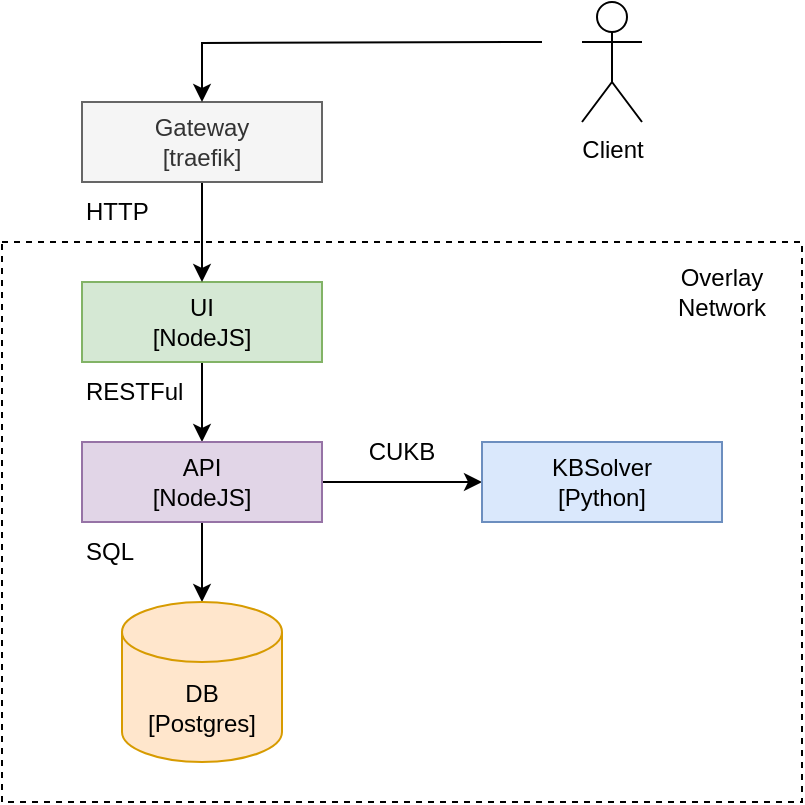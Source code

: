 <mxfile version="15.7.3" type="device"><diagram id="6JXzGlSl-yBIFfZEVAtx" name="Страница 1"><mxGraphModel dx="1102" dy="1025" grid="1" gridSize="10" guides="1" tooltips="1" connect="1" arrows="1" fold="1" page="1" pageScale="1" pageWidth="1169" pageHeight="827" math="0" shadow="0"><root><mxCell id="0"/><mxCell id="1" parent="0"/><mxCell id="TERnbgwKUcECstIvopAQ-11" value="" style="rounded=0;whiteSpace=wrap;html=1;fillColor=none;dashed=1;" vertex="1" parent="1"><mxGeometry x="200" y="180" width="400" height="280" as="geometry"/></mxCell><mxCell id="TERnbgwKUcECstIvopAQ-6" style="edgeStyle=orthogonalEdgeStyle;rounded=0;orthogonalLoop=1;jettySize=auto;html=1;exitX=0.5;exitY=1;exitDx=0;exitDy=0;entryX=0.5;entryY=0;entryDx=0;entryDy=0;" edge="1" parent="1" source="TERnbgwKUcECstIvopAQ-1" target="TERnbgwKUcECstIvopAQ-2"><mxGeometry relative="1" as="geometry"/></mxCell><mxCell id="TERnbgwKUcECstIvopAQ-1" value="UI&lt;br&gt;[NodeJS]" style="rounded=0;whiteSpace=wrap;html=1;fillColor=#d5e8d4;strokeColor=#82b366;" vertex="1" parent="1"><mxGeometry x="240" y="200" width="120" height="40" as="geometry"/></mxCell><mxCell id="TERnbgwKUcECstIvopAQ-7" style="edgeStyle=orthogonalEdgeStyle;rounded=0;orthogonalLoop=1;jettySize=auto;html=1;exitX=0.5;exitY=1;exitDx=0;exitDy=0;entryX=0.5;entryY=0;entryDx=0;entryDy=0;entryPerimeter=0;" edge="1" parent="1" source="TERnbgwKUcECstIvopAQ-2" target="TERnbgwKUcECstIvopAQ-4"><mxGeometry relative="1" as="geometry"/></mxCell><mxCell id="TERnbgwKUcECstIvopAQ-8" style="edgeStyle=orthogonalEdgeStyle;rounded=0;orthogonalLoop=1;jettySize=auto;html=1;exitX=1;exitY=0.5;exitDx=0;exitDy=0;entryX=0;entryY=0.5;entryDx=0;entryDy=0;" edge="1" parent="1" source="TERnbgwKUcECstIvopAQ-2" target="TERnbgwKUcECstIvopAQ-3"><mxGeometry relative="1" as="geometry"/></mxCell><mxCell id="TERnbgwKUcECstIvopAQ-2" value="API&lt;br&gt;[NodeJS]" style="rounded=0;whiteSpace=wrap;html=1;fillColor=#e1d5e7;strokeColor=#9673a6;" vertex="1" parent="1"><mxGeometry x="240" y="280" width="120" height="40" as="geometry"/></mxCell><mxCell id="TERnbgwKUcECstIvopAQ-3" value="KBSolver&lt;br&gt;[Python]" style="rounded=0;whiteSpace=wrap;html=1;fillColor=#dae8fc;strokeColor=#6c8ebf;" vertex="1" parent="1"><mxGeometry x="440" y="280" width="120" height="40" as="geometry"/></mxCell><mxCell id="TERnbgwKUcECstIvopAQ-4" value="DB&lt;br&gt;[Postgres]" style="shape=cylinder3;whiteSpace=wrap;html=1;boundedLbl=1;backgroundOutline=1;size=15;fillColor=#ffe6cc;strokeColor=#d79b00;" vertex="1" parent="1"><mxGeometry x="260" y="360" width="80" height="80" as="geometry"/></mxCell><mxCell id="TERnbgwKUcECstIvopAQ-10" style="edgeStyle=orthogonalEdgeStyle;rounded=0;orthogonalLoop=1;jettySize=auto;html=1;exitX=0.5;exitY=1;exitDx=0;exitDy=0;entryX=0.5;entryY=0;entryDx=0;entryDy=0;" edge="1" parent="1" source="TERnbgwKUcECstIvopAQ-9" target="TERnbgwKUcECstIvopAQ-1"><mxGeometry relative="1" as="geometry"/></mxCell><mxCell id="TERnbgwKUcECstIvopAQ-9" value="Gateway&lt;br&gt;[traefik]" style="rounded=0;whiteSpace=wrap;html=1;fillColor=#f5f5f5;fontColor=#333333;strokeColor=#666666;" vertex="1" parent="1"><mxGeometry x="240" y="110" width="120" height="40" as="geometry"/></mxCell><mxCell id="TERnbgwKUcECstIvopAQ-14" style="edgeStyle=orthogonalEdgeStyle;rounded=0;orthogonalLoop=1;jettySize=auto;html=1;entryX=0.5;entryY=0;entryDx=0;entryDy=0;" edge="1" parent="1" target="TERnbgwKUcECstIvopAQ-9"><mxGeometry relative="1" as="geometry"><mxPoint x="470" y="80" as="sourcePoint"/></mxGeometry></mxCell><mxCell id="TERnbgwKUcECstIvopAQ-12" value="Client" style="shape=umlActor;verticalLabelPosition=bottom;verticalAlign=top;html=1;outlineConnect=0;fillColor=none;" vertex="1" parent="1"><mxGeometry x="490" y="60" width="30" height="60" as="geometry"/></mxCell><mxCell id="TERnbgwKUcECstIvopAQ-16" value="Overlay Network" style="text;html=1;strokeColor=none;fillColor=none;align=center;verticalAlign=middle;whiteSpace=wrap;rounded=0;" vertex="1" parent="1"><mxGeometry x="530" y="190" width="60" height="30" as="geometry"/></mxCell><mxCell id="TERnbgwKUcECstIvopAQ-17" value="CUKB" style="text;html=1;strokeColor=none;fillColor=none;align=center;verticalAlign=middle;whiteSpace=wrap;rounded=0;" vertex="1" parent="1"><mxGeometry x="370" y="270" width="60" height="30" as="geometry"/></mxCell><mxCell id="TERnbgwKUcECstIvopAQ-18" value="RESTFul" style="text;html=1;strokeColor=none;fillColor=none;align=left;verticalAlign=middle;whiteSpace=wrap;rounded=0;" vertex="1" parent="1"><mxGeometry x="240" y="240" width="60" height="30" as="geometry"/></mxCell><mxCell id="TERnbgwKUcECstIvopAQ-19" value="HTTP" style="text;html=1;strokeColor=none;fillColor=none;align=left;verticalAlign=middle;whiteSpace=wrap;rounded=0;" vertex="1" parent="1"><mxGeometry x="240" y="150" width="60" height="30" as="geometry"/></mxCell><mxCell id="TERnbgwKUcECstIvopAQ-20" value="SQL" style="text;html=1;strokeColor=none;fillColor=none;align=left;verticalAlign=middle;whiteSpace=wrap;rounded=0;" vertex="1" parent="1"><mxGeometry x="240" y="320" width="60" height="30" as="geometry"/></mxCell></root></mxGraphModel></diagram></mxfile>